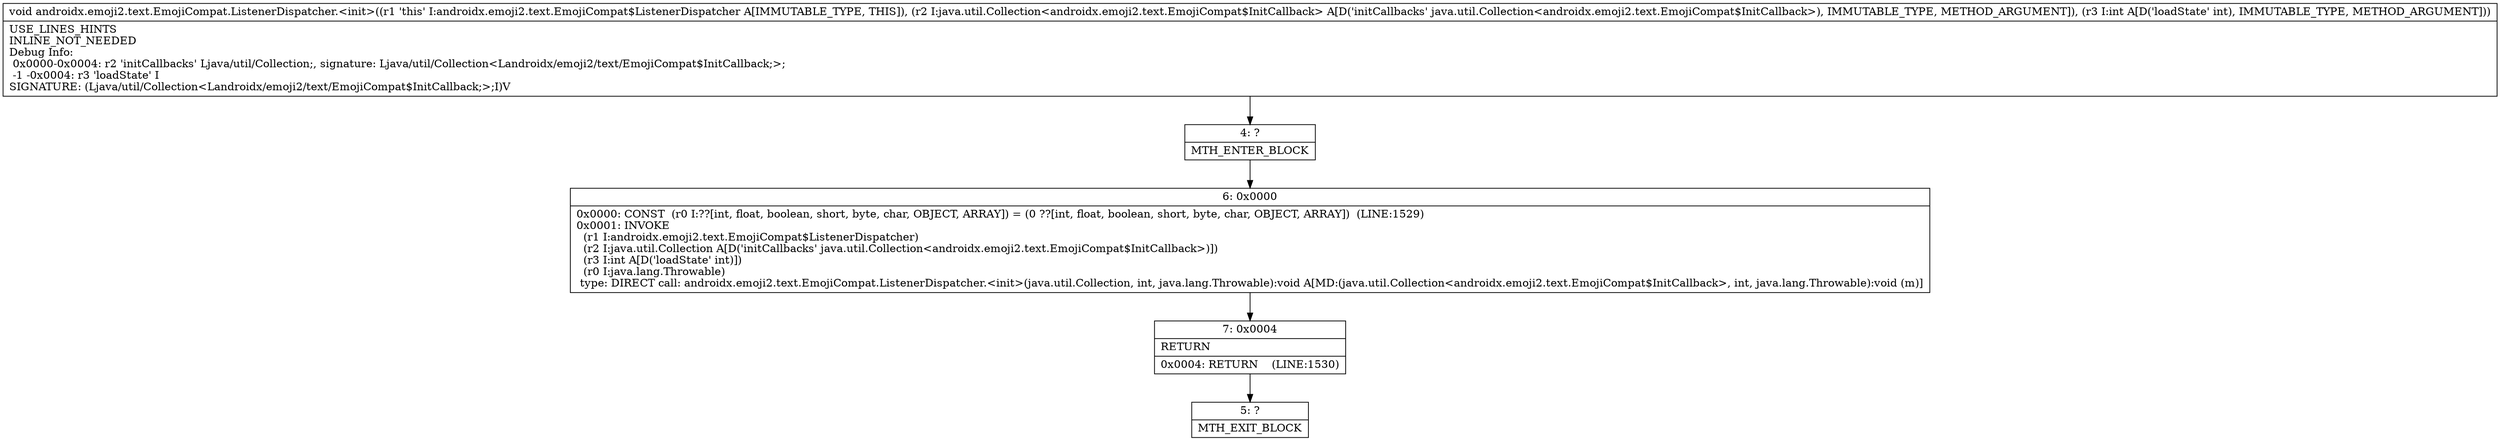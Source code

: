 digraph "CFG forandroidx.emoji2.text.EmojiCompat.ListenerDispatcher.\<init\>(Ljava\/util\/Collection;I)V" {
Node_4 [shape=record,label="{4\:\ ?|MTH_ENTER_BLOCK\l}"];
Node_6 [shape=record,label="{6\:\ 0x0000|0x0000: CONST  (r0 I:??[int, float, boolean, short, byte, char, OBJECT, ARRAY]) = (0 ??[int, float, boolean, short, byte, char, OBJECT, ARRAY])  (LINE:1529)\l0x0001: INVOKE  \l  (r1 I:androidx.emoji2.text.EmojiCompat$ListenerDispatcher)\l  (r2 I:java.util.Collection A[D('initCallbacks' java.util.Collection\<androidx.emoji2.text.EmojiCompat$InitCallback\>)])\l  (r3 I:int A[D('loadState' int)])\l  (r0 I:java.lang.Throwable)\l type: DIRECT call: androidx.emoji2.text.EmojiCompat.ListenerDispatcher.\<init\>(java.util.Collection, int, java.lang.Throwable):void A[MD:(java.util.Collection\<androidx.emoji2.text.EmojiCompat$InitCallback\>, int, java.lang.Throwable):void (m)]\l}"];
Node_7 [shape=record,label="{7\:\ 0x0004|RETURN\l|0x0004: RETURN    (LINE:1530)\l}"];
Node_5 [shape=record,label="{5\:\ ?|MTH_EXIT_BLOCK\l}"];
MethodNode[shape=record,label="{void androidx.emoji2.text.EmojiCompat.ListenerDispatcher.\<init\>((r1 'this' I:androidx.emoji2.text.EmojiCompat$ListenerDispatcher A[IMMUTABLE_TYPE, THIS]), (r2 I:java.util.Collection\<androidx.emoji2.text.EmojiCompat$InitCallback\> A[D('initCallbacks' java.util.Collection\<androidx.emoji2.text.EmojiCompat$InitCallback\>), IMMUTABLE_TYPE, METHOD_ARGUMENT]), (r3 I:int A[D('loadState' int), IMMUTABLE_TYPE, METHOD_ARGUMENT]))  | USE_LINES_HINTS\lINLINE_NOT_NEEDED\lDebug Info:\l  0x0000\-0x0004: r2 'initCallbacks' Ljava\/util\/Collection;, signature: Ljava\/util\/Collection\<Landroidx\/emoji2\/text\/EmojiCompat$InitCallback;\>;\l  \-1 \-0x0004: r3 'loadState' I\lSIGNATURE: (Ljava\/util\/Collection\<Landroidx\/emoji2\/text\/EmojiCompat$InitCallback;\>;I)V\l}"];
MethodNode -> Node_4;Node_4 -> Node_6;
Node_6 -> Node_7;
Node_7 -> Node_5;
}

